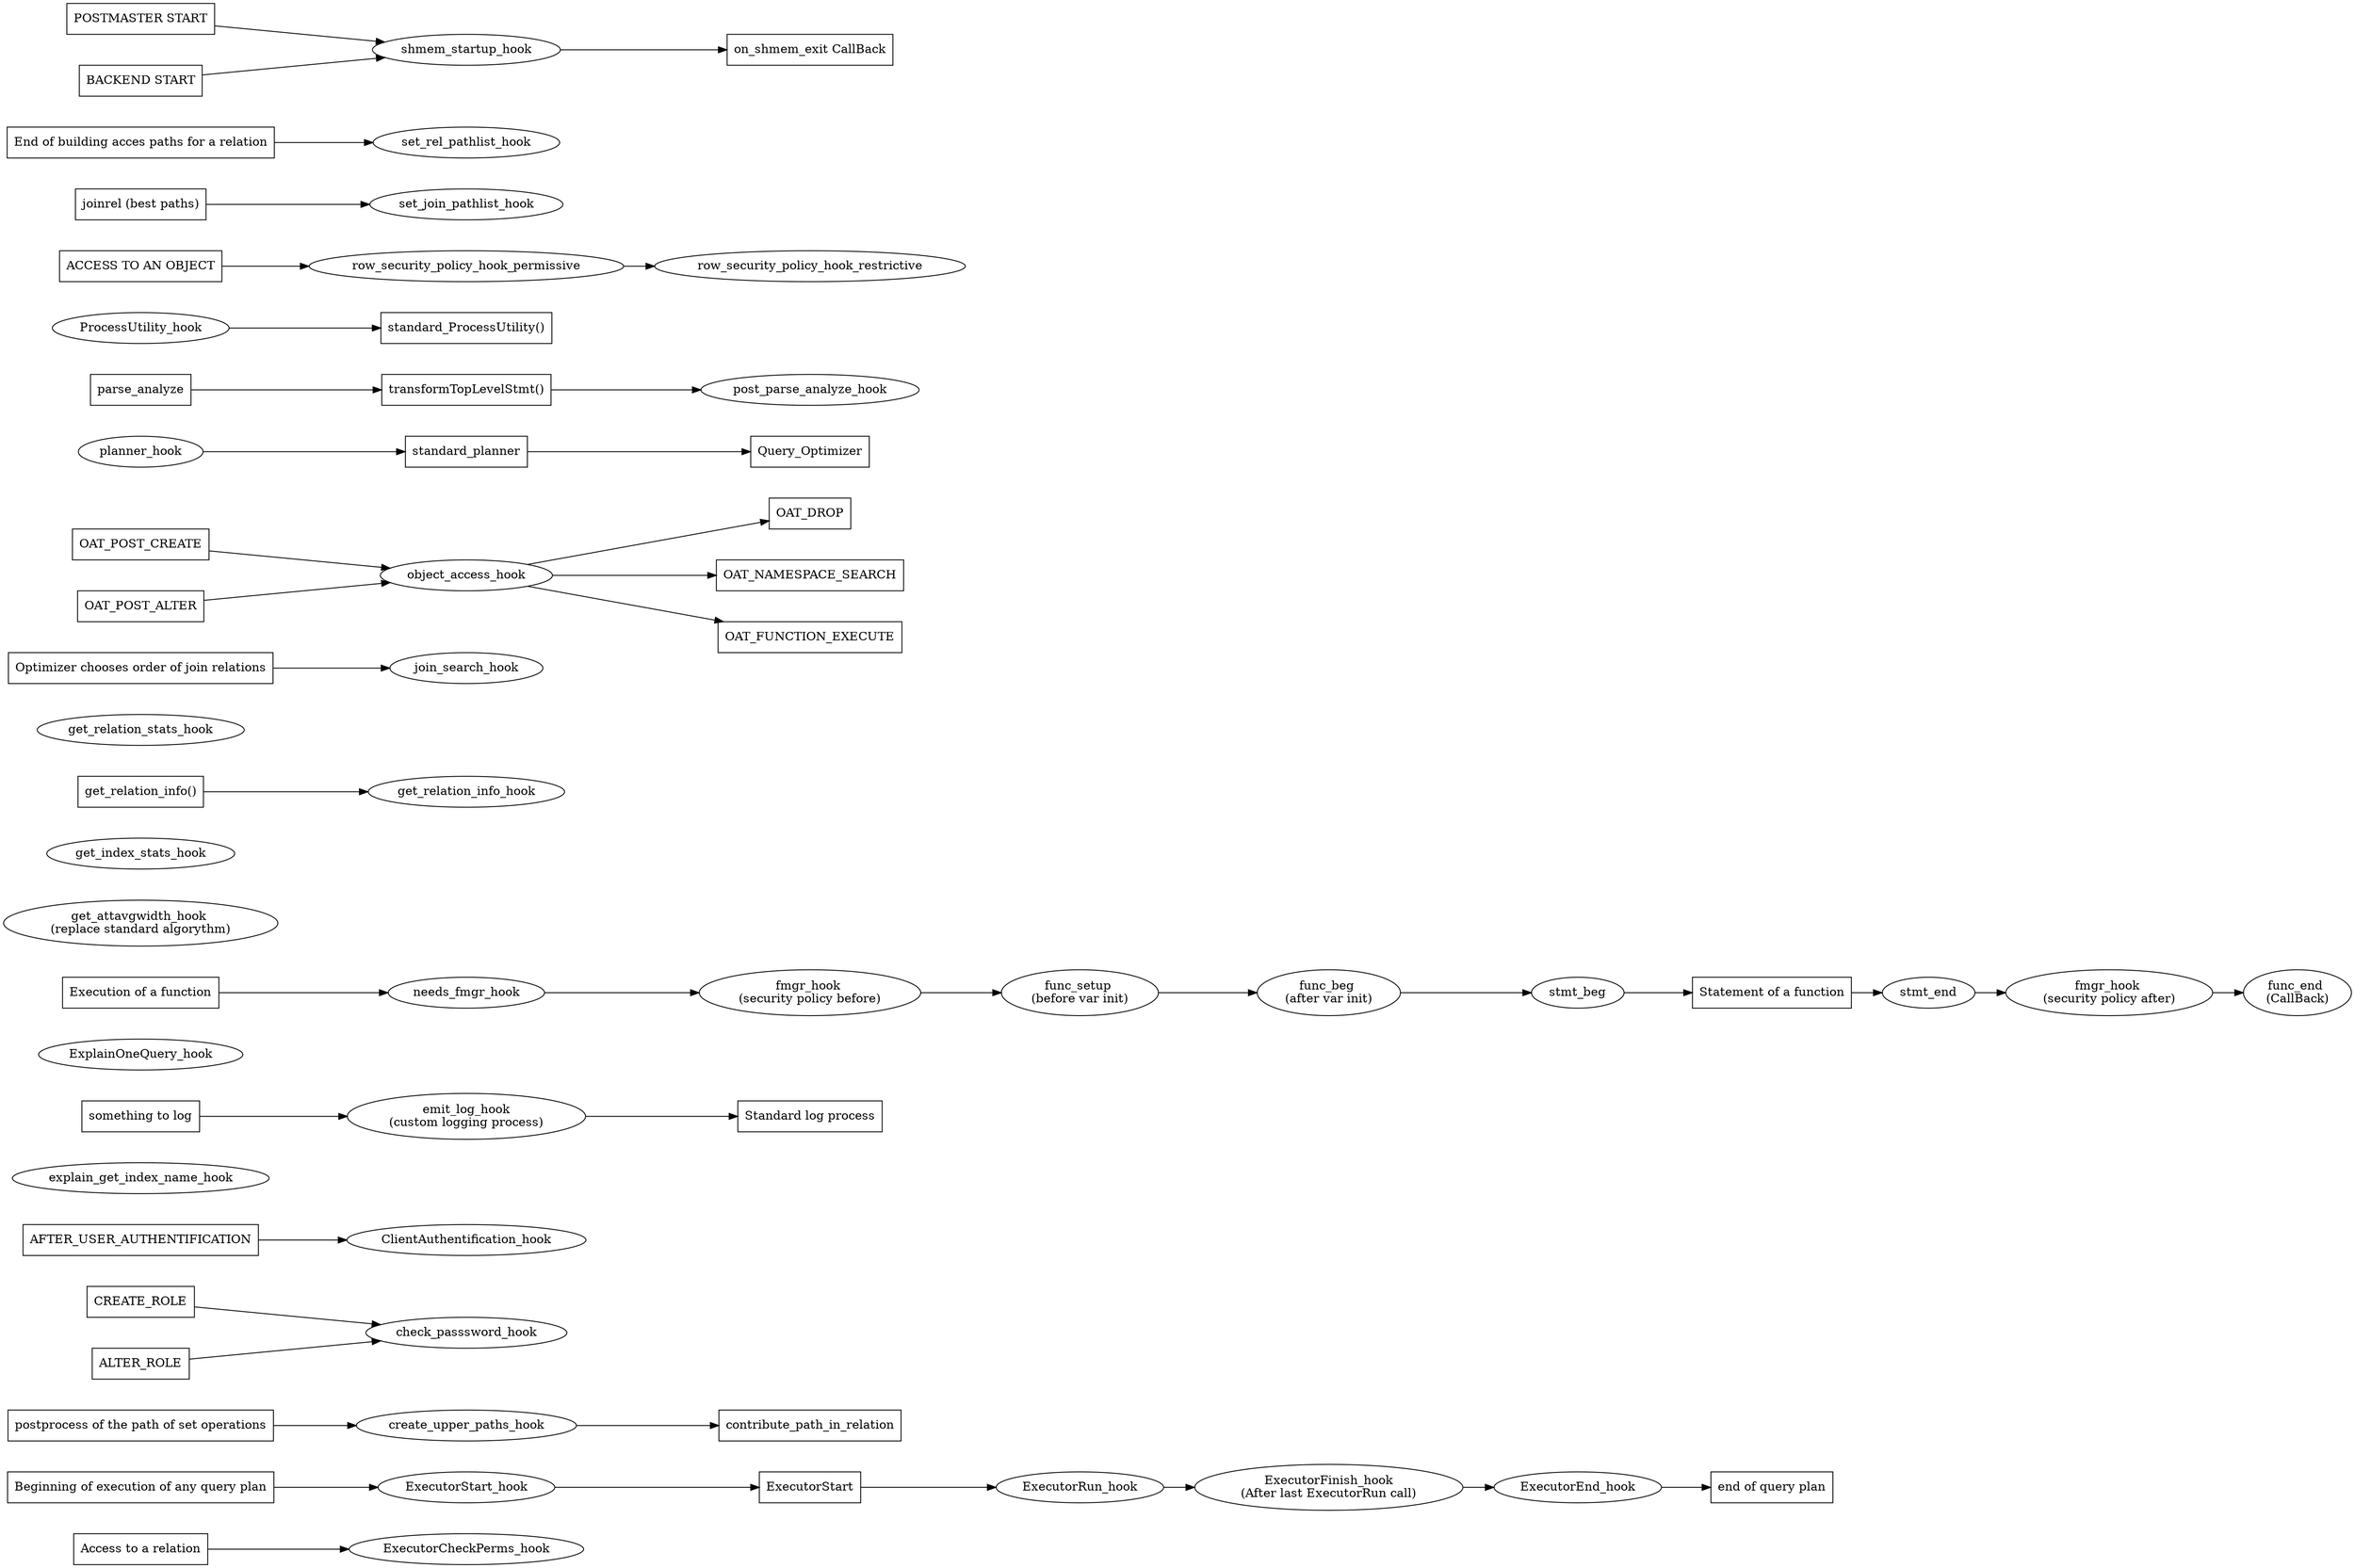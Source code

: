 digraph hooks {
    rankdir=LR
    node [shape=box];
    nodesep=0.5;
    ExecutorCheckPerms_hook     [shape=ellipse];
    ExecutorStart_hook          [shape=ellipse];
    ExecutorRun_hook            [shape=ellipse];
    ExecutorEnd_hook            [shape=ellipse];
    ExecutorFinish_hook [shape=ellipse][label="ExecutorFinish_hook\n(After last ExecutorRun call)"];
    create_upper_paths_hook     [shape=ellipse];
    check_passsword_hook        [shape=ellipse];
    ClientAuthentification_hook [shape=ellipse];
    explain_get_index_name_hook [shape=ellipse];
    emit_log_hook               [shape=ellipse][label="emit_log_hook\n(custom logging process)"];
    ExplainOneQuery_hook        [shape=ellipse];
        
        
    fmgr_hook1                   [shape=ellipse][label="fmgr_hook \n(security policy before)"];
    fmgr_hook2                   [shape=ellipse][label="fmgr_hook \n(security policy after)"];
    func_beg                    [shape=ellipse][label="func_beg \n(after var init)"];
    func_end                    [shape=ellipse][label="func_end \n(CallBack)"];
    func_setup                  [shape=ellipse][label="func_setup \n(before var init)"];
    "Execution of a function" ;
    fmgr_hook1 -> func_setup  -> func_beg;
    fmgr_hook2 -> func_end;
    needs_fmgr_hook             [shape=ellipse];
    "Execution of a function" -> needs_fmgr_hook -> fmgr_hook1;
    stmt_beg                    [shape=ellipse];
    stmt_end                    [shape=ellipse];
    stmt_beg -> "Statement of a function" -> stmt_end;
    func_beg -> stmt_beg;
    stmt_end -> fmgr_hook2;
    
    
        
    get_attavgwidth_hook        [shape=ellipse][label="get_attavgwidth_hook \n(replace standard algorythm)"];
        
    get_index_stats_hook        [shape=ellipse];
        
    get_relation_info_hook      [shape=ellipse];
    "get_relation_info()" -> get_relation_info_hook;
        
    get_relation_stats_hook     [shape=ellipse];
        
    join_search_hook            [shape=ellipse];
    "Optimizer chooses order of join relations" -> join_search_hook;
        
        
    object_access_hook          [shape=ellipse];
    "OAT_POST_CREATE" -> object_access_hook;
    "OAT_POST_ALTER" -> object_access_hook;
    object_access_hook -> "OAT_DROP";
    object_access_hook -> "OAT_NAMESPACE_SEARCH";
    object_access_hook -> "OAT_FUNCTION_EXECUTE";
        
    planner_hook                [shape=ellipse];
    planner_hook -> standard_planner-> Query_Optimizer;
        
    post_parse_analyze_hook     [shape=ellipse];
    parse_analyze -> "transformTopLevelStmt()" -> post_parse_analyze_hook;
        
    ProcessUtility_hook         [shape=ellipse];
    ProcessUtility_hook -> "standard_ProcessUtility()";
        
    row_security_policy_hook_permissive     [shape=ellipse];
    row_security_policy_hook_restrictive    [shape=ellipse];
    "ACCESS TO AN OBJECT" -> row_security_policy_hook_permissive -> row_security_policy_hook_restrictive;
        
    set_join_pathlist_hook      [shape=ellipse];
    "joinrel (best paths)" -> set_join_pathlist_hook;
        
    set_rel_pathlist_hook       [shape=ellipse];
    "End of building acces paths for a relation" -> set_rel_pathlist_hook;
        
    shmem_startup_hook          [shape=ellipse];
    "POSTMASTER START" -> shmem_startup_hook ;
    "BACKEND START" -> shmem_startup_hook ;
    shmem_startup_hook -> "on_shmem_exit CallBack";
    
    "Access to a relation" ->  ExecutorCheckPerms_hook;
        
    "Beginning of execution of any query plan" 
        -> ExecutorStart_hook 
        -> ExecutorStart -> ExecutorRun_hook 
        ->  ExecutorFinish_hook -> ExecutorEnd_hook 
    -> "end of query plan";
        
    { CREATE_ROLE, ALTER_ROLE } -> check_passsword_hook ;
    AFTER_USER_AUTHENTIFICATION -> ClientAuthentification_hook ;
    
    "postprocess of the path of set operations" 
        -> create_upper_paths_hook 
        -> contribute_path_in_relation ;
    
    "something to log" 
        -> emit_log_hook 
        -> "Standard log process"  ;
}
